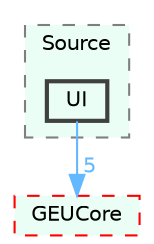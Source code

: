 digraph "C:/GEU/GEUModules/DeteccionIndividuos/Source/UI"
{
 // LATEX_PDF_SIZE
  bgcolor="transparent";
  edge [fontname=Helvetica,fontsize=10,labelfontname=Helvetica,labelfontsize=10];
  node [fontname=Helvetica,fontsize=10,shape=box,height=0.2,width=0.4];
  compound=true
  subgraph clusterdir_12d4a7fb25193a1b52431000e364fbab {
    graph [ bgcolor="#ebfef5", pencolor="grey50", label="Source", fontname=Helvetica,fontsize=10 style="filled,dashed", URL="dir_12d4a7fb25193a1b52431000e364fbab.html",tooltip=""]
  dir_0de64f7a5a20dbf17d6d3fc54432e852 [label="UI", fillcolor="#ebfef5", color="grey25", style="filled,bold", URL="dir_0de64f7a5a20dbf17d6d3fc54432e852.html",tooltip=""];
  }
  dir_27e7292ccf631aad9354b9464cb90a84 [label="GEUCore", fillcolor="#ebfef5", color="red", style="filled,dashed", URL="dir_27e7292ccf631aad9354b9464cb90a84.html",tooltip=""];
  dir_0de64f7a5a20dbf17d6d3fc54432e852->dir_27e7292ccf631aad9354b9464cb90a84 [headlabel="5", labeldistance=1.5 headhref="dir_000049_000015.html" href="dir_000049_000015.html" color="steelblue1" fontcolor="steelblue1"];
}
